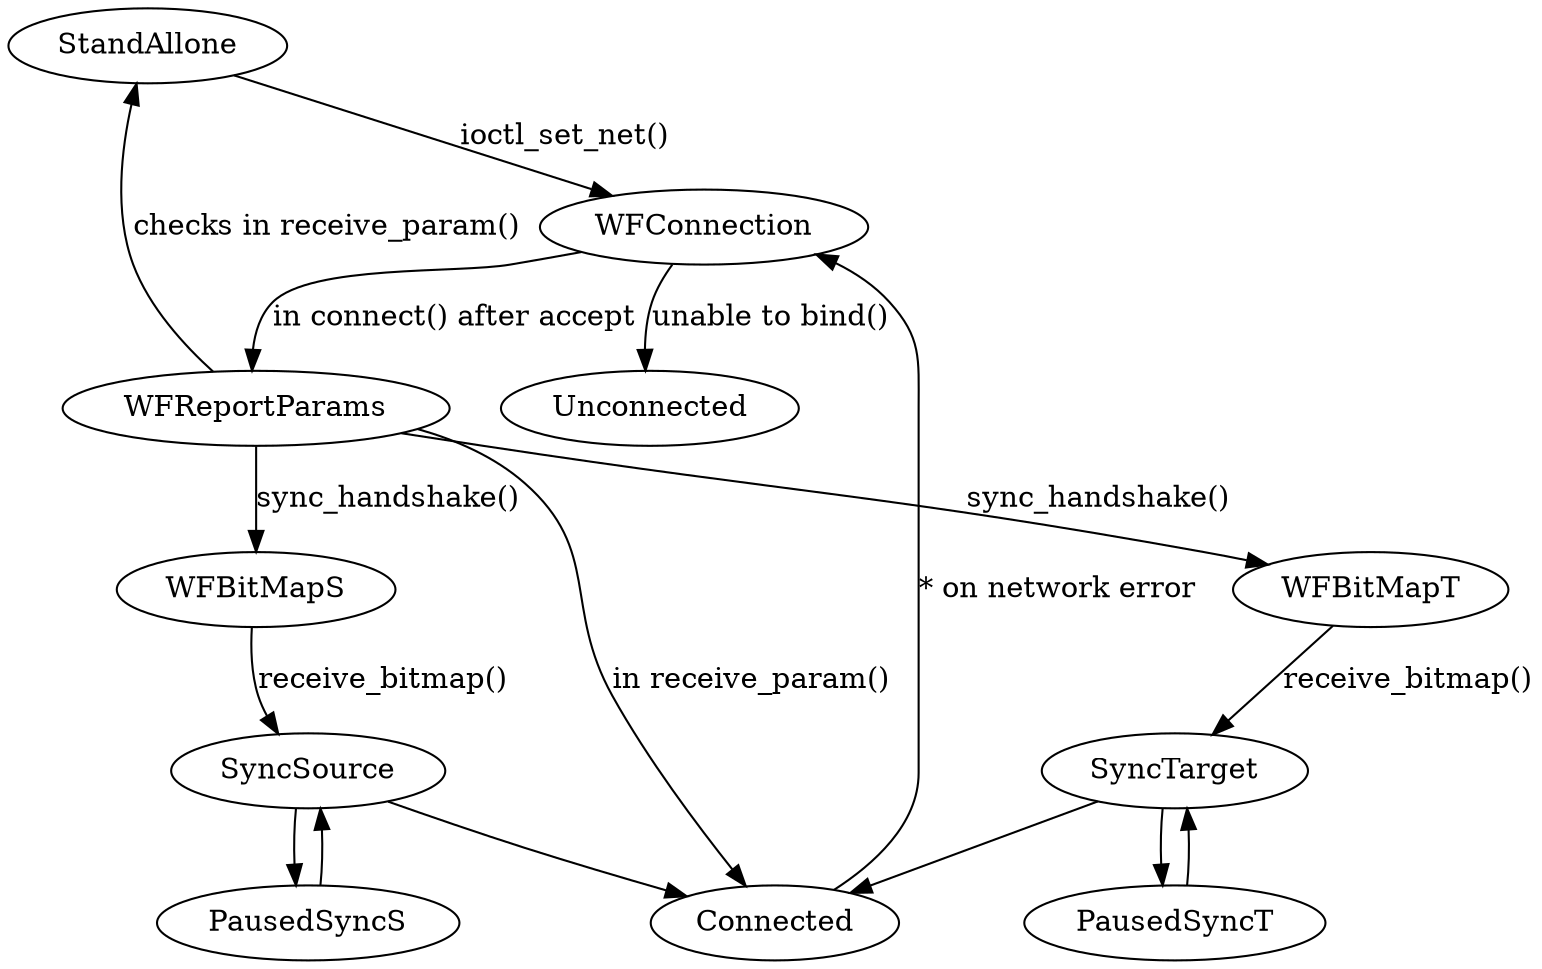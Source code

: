 digraph conn_states {
	StandAllone  -> WFConnection   [ label = "ioctl_set_net()" ]
	WFConnection -> Unconnected    [ label = "unable to bind()" ]
	WFConnection -> WFReportParams [ label = "in connect() after accept" ]
	WFReportParams -> StandAllone  [ label = "checks in receive_param()" ]
	WFReportParams -> Connected    [ label = "in receive_param()" ]
	WFReportParams -> WFBitMapS    [ label = "sync_handshake()" ]
	WFReportParams -> WFBitMapT    [ label = "sync_handshake()" ]
	WFBitMapS -> SyncSource        [ label = "receive_bitmap()" ]
	WFBitMapT -> SyncTarget        [ label = "receive_bitmap()" ]
	SyncSource -> Connected
	SyncTarget -> Connected
	SyncSource -> PausedSyncS
	SyncTarget -> PausedSyncT
	PausedSyncS -> SyncSource
	PausedSyncT -> SyncTarget
	Connected   -> WFConnection    [ label = "* on network error" ]
}
